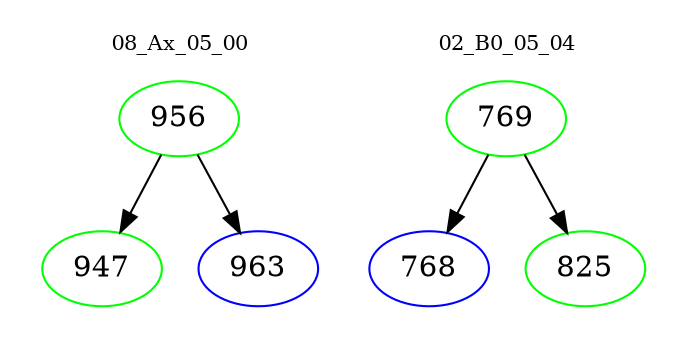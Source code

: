 digraph{
subgraph cluster_0 {
color = white
label = "08_Ax_05_00";
fontsize=10;
T0_956 [label="956", color="green"]
T0_956 -> T0_947 [color="black"]
T0_947 [label="947", color="green"]
T0_956 -> T0_963 [color="black"]
T0_963 [label="963", color="blue"]
}
subgraph cluster_1 {
color = white
label = "02_B0_05_04";
fontsize=10;
T1_769 [label="769", color="green"]
T1_769 -> T1_768 [color="black"]
T1_768 [label="768", color="blue"]
T1_769 -> T1_825 [color="black"]
T1_825 [label="825", color="green"]
}
}
